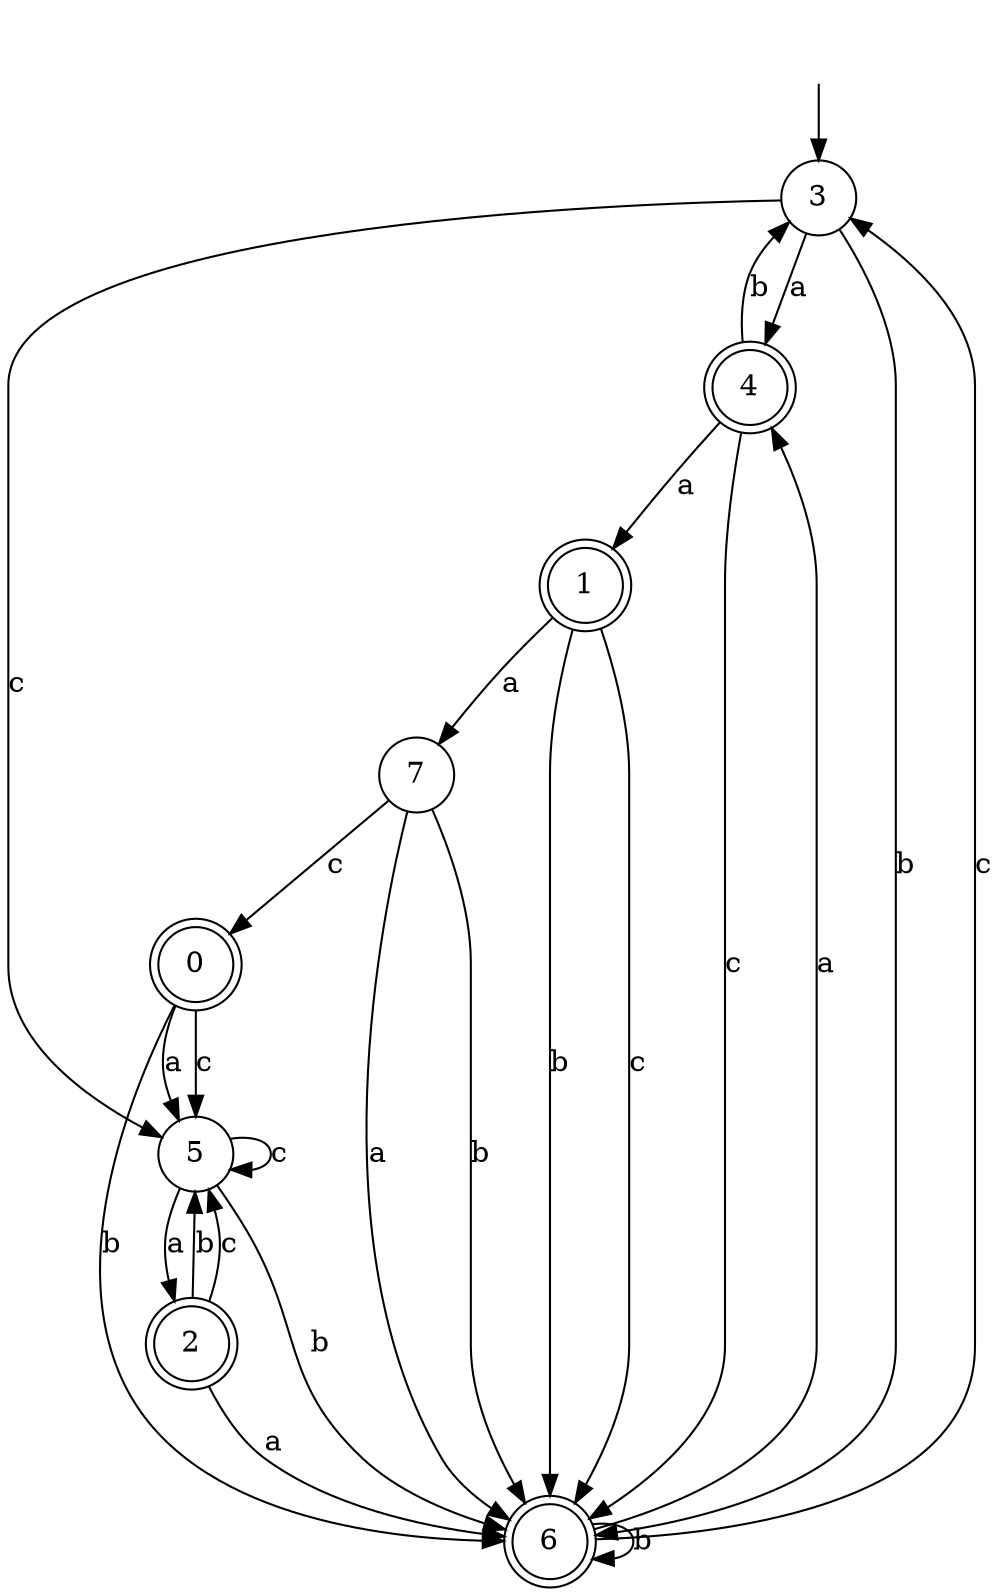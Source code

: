 digraph g {
__start [label=""shape=none]
	3[shape="circle" label="3"]
	0[shape="doublecircle" label="0"]
	1[shape="doublecircle" label="1"]
	2[shape="doublecircle" label="2"]
	4[shape="doublecircle" label="4"]
	5[shape="circle" label="5"]
	6[shape="doublecircle" label="6"]
	7[shape="circle" label="7"]

__start -> 3
	0 -> 5 [label="a"]
	0 -> 6 [label="b"]
	0 -> 5 [label="c"]
	1 -> 7 [label="a"]
	1 -> 6 [label="b"]
	1 -> 6 [label="c"]
	2 -> 6 [label="a"]
	2 -> 5 [label="b"]
	2 -> 5 [label="c"]
	3 -> 4 [label="a"]
	3 -> 6 [label="b"]
	3 -> 5 [label="c"]
	4 -> 1 [label="a"]
	4 -> 3 [label="b"]
	4 -> 6 [label="c"]
	5 -> 2 [label="a"]
	5 -> 6 [label="b"]
	5 -> 5 [label="c"]
	6 -> 4 [label="a"]
	6 -> 6 [label="b"]
	6 -> 3 [label="c"]
	7 -> 6 [label="a"]
	7 -> 6 [label="b"]
	7 -> 0 [label="c"]
}
